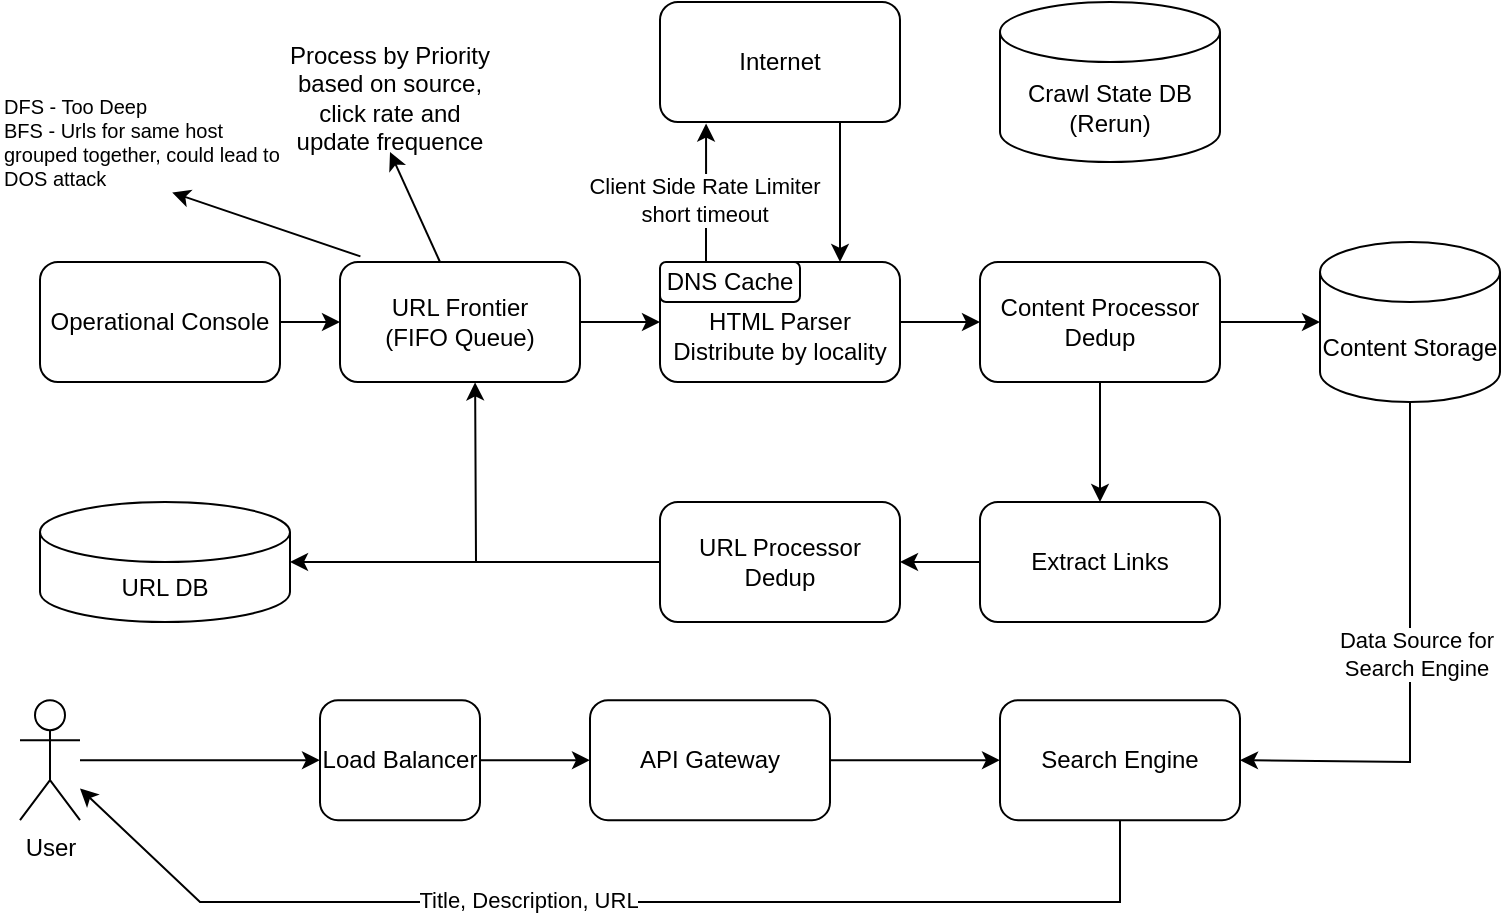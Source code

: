 <mxfile version="21.6.5" type="github">
  <diagram name="Page-1" id="oEwQ8ChUB2obOEuqiUpR">
    <mxGraphModel dx="1562" dy="830" grid="1" gridSize="10" guides="1" tooltips="1" connect="1" arrows="1" fold="1" page="1" pageScale="1" pageWidth="850" pageHeight="1100" math="0" shadow="0">
      <root>
        <mxCell id="0" />
        <mxCell id="1" parent="0" />
        <mxCell id="9MbfvdkKQbkoyR23_Wzp-3" value="URL Frontier&lt;br&gt;(FIFO Queue)" style="rounded=1;whiteSpace=wrap;html=1;" parent="1" vertex="1">
          <mxGeometry x="220" y="240" width="120" height="60" as="geometry" />
        </mxCell>
        <mxCell id="9MbfvdkKQbkoyR23_Wzp-4" value="&lt;br&gt;HTML Parser&lt;br&gt;Distribute by locality" style="rounded=1;whiteSpace=wrap;html=1;" parent="1" vertex="1">
          <mxGeometry x="380" y="240" width="120" height="60" as="geometry" />
        </mxCell>
        <mxCell id="9MbfvdkKQbkoyR23_Wzp-5" value="" style="endArrow=classic;html=1;rounded=0;exitX=1;exitY=0.5;exitDx=0;exitDy=0;entryX=0;entryY=0.5;entryDx=0;entryDy=0;" parent="1" source="9MbfvdkKQbkoyR23_Wzp-3" target="9MbfvdkKQbkoyR23_Wzp-4" edge="1">
          <mxGeometry width="50" height="50" relative="1" as="geometry">
            <mxPoint x="430" y="380" as="sourcePoint" />
            <mxPoint x="480" y="330" as="targetPoint" />
          </mxGeometry>
        </mxCell>
        <mxCell id="9MbfvdkKQbkoyR23_Wzp-6" value="Content Processor&lt;br&gt;Dedup" style="rounded=1;whiteSpace=wrap;html=1;" parent="1" vertex="1">
          <mxGeometry x="540" y="240" width="120" height="60" as="geometry" />
        </mxCell>
        <mxCell id="9MbfvdkKQbkoyR23_Wzp-7" value="" style="endArrow=classic;html=1;rounded=0;exitX=1;exitY=0.5;exitDx=0;exitDy=0;entryX=0;entryY=0.5;entryDx=0;entryDy=0;" parent="1" source="9MbfvdkKQbkoyR23_Wzp-4" target="9MbfvdkKQbkoyR23_Wzp-6" edge="1">
          <mxGeometry width="50" height="50" relative="1" as="geometry">
            <mxPoint x="530" y="410" as="sourcePoint" />
            <mxPoint x="580" y="360" as="targetPoint" />
          </mxGeometry>
        </mxCell>
        <mxCell id="9MbfvdkKQbkoyR23_Wzp-8" value="" style="endArrow=classic;html=1;rounded=0;exitX=1;exitY=0.5;exitDx=0;exitDy=0;" parent="1" source="9MbfvdkKQbkoyR23_Wzp-6" edge="1">
          <mxGeometry width="50" height="50" relative="1" as="geometry">
            <mxPoint x="710" y="310" as="sourcePoint" />
            <mxPoint x="710" y="270" as="targetPoint" />
          </mxGeometry>
        </mxCell>
        <mxCell id="9MbfvdkKQbkoyR23_Wzp-9" value="Content Storage" style="shape=cylinder3;whiteSpace=wrap;html=1;boundedLbl=1;backgroundOutline=1;size=15;" parent="1" vertex="1">
          <mxGeometry x="710" y="230" width="90" height="80" as="geometry" />
        </mxCell>
        <mxCell id="9MbfvdkKQbkoyR23_Wzp-11" value="" style="endArrow=classic;html=1;rounded=0;exitX=0.5;exitY=1;exitDx=0;exitDy=0;" parent="1" source="9MbfvdkKQbkoyR23_Wzp-10" edge="1">
          <mxGeometry width="50" height="50" relative="1" as="geometry">
            <mxPoint x="630" y="370" as="sourcePoint" />
            <mxPoint x="600" y="390" as="targetPoint" />
            <Array as="points">
              <mxPoint x="600" y="390" />
            </Array>
          </mxGeometry>
        </mxCell>
        <mxCell id="9MbfvdkKQbkoyR23_Wzp-12" value="URL Processor&lt;br&gt;Dedup" style="rounded=1;whiteSpace=wrap;html=1;" parent="1" vertex="1">
          <mxGeometry x="380" y="360" width="120" height="60" as="geometry" />
        </mxCell>
        <mxCell id="9MbfvdkKQbkoyR23_Wzp-13" value="" style="endArrow=classic;html=1;rounded=0;exitX=0;exitY=0.5;exitDx=0;exitDy=0;entryX=1;entryY=0.5;entryDx=0;entryDy=0;" parent="1" source="9MbfvdkKQbkoyR23_Wzp-10" target="9MbfvdkKQbkoyR23_Wzp-12" edge="1">
          <mxGeometry width="50" height="50" relative="1" as="geometry">
            <mxPoint x="50" y="460" as="sourcePoint" />
            <mxPoint x="100" y="410" as="targetPoint" />
          </mxGeometry>
        </mxCell>
        <mxCell id="9MbfvdkKQbkoyR23_Wzp-16" value="" style="endArrow=classic;html=1;rounded=0;exitX=0;exitY=0.5;exitDx=0;exitDy=0;entryX=0.563;entryY=1.003;entryDx=0;entryDy=0;entryPerimeter=0;" parent="1" source="9MbfvdkKQbkoyR23_Wzp-12" target="9MbfvdkKQbkoyR23_Wzp-3" edge="1">
          <mxGeometry width="50" height="50" relative="1" as="geometry">
            <mxPoint x="130" y="460" as="sourcePoint" />
            <mxPoint x="120" y="300" as="targetPoint" />
            <Array as="points">
              <mxPoint x="288" y="390" />
            </Array>
          </mxGeometry>
        </mxCell>
        <mxCell id="9MbfvdkKQbkoyR23_Wzp-17" value="URL DB" style="shape=cylinder3;whiteSpace=wrap;html=1;boundedLbl=1;backgroundOutline=1;size=15;" parent="1" vertex="1">
          <mxGeometry x="70" y="360" width="125" height="60" as="geometry" />
        </mxCell>
        <mxCell id="9MbfvdkKQbkoyR23_Wzp-18" value="" style="endArrow=classic;html=1;rounded=0;entryX=1;entryY=0.5;entryDx=0;entryDy=0;entryPerimeter=0;" parent="1" target="9MbfvdkKQbkoyR23_Wzp-17" edge="1">
          <mxGeometry width="50" height="50" relative="1" as="geometry">
            <mxPoint x="320" y="390" as="sourcePoint" />
            <mxPoint x="350" y="440" as="targetPoint" />
          </mxGeometry>
        </mxCell>
        <mxCell id="9MbfvdkKQbkoyR23_Wzp-19" value="Operational Console" style="rounded=1;whiteSpace=wrap;html=1;" parent="1" vertex="1">
          <mxGeometry x="70" y="240" width="120" height="60" as="geometry" />
        </mxCell>
        <mxCell id="9MbfvdkKQbkoyR23_Wzp-20" value="" style="endArrow=classic;html=1;rounded=0;entryX=0;entryY=0.5;entryDx=0;entryDy=0;" parent="1" edge="1">
          <mxGeometry width="50" height="50" relative="1" as="geometry">
            <mxPoint x="190" y="270" as="sourcePoint" />
            <mxPoint x="220" y="270" as="targetPoint" />
          </mxGeometry>
        </mxCell>
        <mxCell id="9MbfvdkKQbkoyR23_Wzp-21" value="" style="endArrow=classic;html=1;rounded=0;exitX=0.5;exitY=1;exitDx=0;exitDy=0;" parent="1" source="9MbfvdkKQbkoyR23_Wzp-6" target="9MbfvdkKQbkoyR23_Wzp-10" edge="1">
          <mxGeometry width="50" height="50" relative="1" as="geometry">
            <mxPoint x="600" y="300" as="sourcePoint" />
            <mxPoint x="600" y="390" as="targetPoint" />
            <Array as="points" />
          </mxGeometry>
        </mxCell>
        <mxCell id="9MbfvdkKQbkoyR23_Wzp-10" value="Extract Links" style="rounded=1;whiteSpace=wrap;html=1;" parent="1" vertex="1">
          <mxGeometry x="540" y="360" width="120" height="60" as="geometry" />
        </mxCell>
        <mxCell id="9MbfvdkKQbkoyR23_Wzp-22" value="" style="endArrow=classic;html=1;rounded=0;entryX=0.75;entryY=0;entryDx=0;entryDy=0;exitX=0.75;exitY=1;exitDx=0;exitDy=0;" parent="1" source="9MbfvdkKQbkoyR23_Wzp-23" target="9MbfvdkKQbkoyR23_Wzp-4" edge="1">
          <mxGeometry width="50" height="50" relative="1" as="geometry">
            <mxPoint x="430" y="170" as="sourcePoint" />
            <mxPoint x="580" y="40" as="targetPoint" />
          </mxGeometry>
        </mxCell>
        <mxCell id="9MbfvdkKQbkoyR23_Wzp-23" value="Internet" style="rounded=1;whiteSpace=wrap;html=1;" parent="1" vertex="1">
          <mxGeometry x="380" y="110" width="120" height="60" as="geometry" />
        </mxCell>
        <mxCell id="9MbfvdkKQbkoyR23_Wzp-25" value="" style="endArrow=classic;html=1;rounded=0;entryX=0.192;entryY=1.013;entryDx=0;entryDy=0;entryPerimeter=0;" parent="1" target="9MbfvdkKQbkoyR23_Wzp-23" edge="1">
          <mxGeometry width="50" height="50" relative="1" as="geometry">
            <mxPoint x="403" y="240" as="sourcePoint" />
            <mxPoint x="370" y="190" as="targetPoint" />
          </mxGeometry>
        </mxCell>
        <mxCell id="9MbfvdkKQbkoyR23_Wzp-26" value="Client Side Rate Limiter&lt;br&gt;short timeout" style="edgeLabel;html=1;align=center;verticalAlign=middle;resizable=0;points=[];" parent="9MbfvdkKQbkoyR23_Wzp-25" vertex="1" connectable="0">
          <mxGeometry x="0.239" y="1" relative="1" as="geometry">
            <mxPoint y="12" as="offset" />
          </mxGeometry>
        </mxCell>
        <mxCell id="9MbfvdkKQbkoyR23_Wzp-27" value="DFS - Too Deep&lt;br style=&quot;font-size: 10px;&quot;&gt;BFS - Urls for same host grouped together, could lead to DOS attack&amp;nbsp;" style="text;html=1;strokeColor=none;fillColor=none;align=left;verticalAlign=middle;whiteSpace=wrap;rounded=0;fontSize=10;" parent="1" vertex="1">
          <mxGeometry x="50" y="155" width="140" height="50" as="geometry" />
        </mxCell>
        <mxCell id="9MbfvdkKQbkoyR23_Wzp-28" value="" style="endArrow=classic;html=1;rounded=0;entryX=0.615;entryY=1.005;entryDx=0;entryDy=0;entryPerimeter=0;exitX=0.085;exitY=-0.047;exitDx=0;exitDy=0;exitPerimeter=0;" parent="1" source="9MbfvdkKQbkoyR23_Wzp-3" target="9MbfvdkKQbkoyR23_Wzp-27" edge="1">
          <mxGeometry width="50" height="50" relative="1" as="geometry">
            <mxPoint x="220" y="260" as="sourcePoint" />
            <mxPoint x="270" y="210" as="targetPoint" />
          </mxGeometry>
        </mxCell>
        <mxCell id="9MbfvdkKQbkoyR23_Wzp-29" value="" style="endArrow=classic;html=1;rounded=0;entryX=0.5;entryY=1;entryDx=0;entryDy=0;" parent="1" target="9MbfvdkKQbkoyR23_Wzp-30" edge="1">
          <mxGeometry width="50" height="50" relative="1" as="geometry">
            <mxPoint x="270" y="240" as="sourcePoint" />
            <mxPoint x="270" y="180" as="targetPoint" />
          </mxGeometry>
        </mxCell>
        <mxCell id="9MbfvdkKQbkoyR23_Wzp-30" value="Process by Priority based on source, click rate and update frequence" style="text;html=1;strokeColor=none;fillColor=none;align=center;verticalAlign=middle;whiteSpace=wrap;rounded=0;" parent="1" vertex="1">
          <mxGeometry x="190" y="130" width="110" height="55" as="geometry" />
        </mxCell>
        <mxCell id="9MbfvdkKQbkoyR23_Wzp-34" value="DNS Cache" style="rounded=1;whiteSpace=wrap;html=1;" parent="1" vertex="1">
          <mxGeometry x="380" y="240" width="70" height="20" as="geometry" />
        </mxCell>
        <mxCell id="9MbfvdkKQbkoyR23_Wzp-36" value="Crawl State DB&lt;br&gt;(Rerun)" style="shape=cylinder3;whiteSpace=wrap;html=1;boundedLbl=1;backgroundOutline=1;size=15;" parent="1" vertex="1">
          <mxGeometry x="550" y="110" width="110" height="80" as="geometry" />
        </mxCell>
        <mxCell id="PXp_BbUFEko1B6vjP4Lf-1" value="" style="endArrow=classic;html=1;rounded=0;exitX=0.5;exitY=1;exitDx=0;exitDy=0;exitPerimeter=0;entryX=1;entryY=0.5;entryDx=0;entryDy=0;" edge="1" parent="1" source="9MbfvdkKQbkoyR23_Wzp-9" target="PXp_BbUFEko1B6vjP4Lf-9">
          <mxGeometry width="50" height="50" relative="1" as="geometry">
            <mxPoint x="790" y="480" as="sourcePoint" />
            <mxPoint x="755" y="550" as="targetPoint" />
            <Array as="points">
              <mxPoint x="755" y="490" />
            </Array>
          </mxGeometry>
        </mxCell>
        <mxCell id="PXp_BbUFEko1B6vjP4Lf-2" value="Data Source for &lt;br&gt;Search Engine" style="edgeLabel;html=1;align=center;verticalAlign=middle;resizable=0;points=[];" vertex="1" connectable="0" parent="PXp_BbUFEko1B6vjP4Lf-1">
          <mxGeometry x="-0.054" y="3" relative="1" as="geometry">
            <mxPoint as="offset" />
          </mxGeometry>
        </mxCell>
        <mxCell id="PXp_BbUFEko1B6vjP4Lf-3" value="User" style="shape=umlActor;verticalLabelPosition=bottom;verticalAlign=top;html=1;outlineConnect=0;" vertex="1" parent="1">
          <mxGeometry x="60" y="459.09" width="30" height="60" as="geometry" />
        </mxCell>
        <mxCell id="PXp_BbUFEko1B6vjP4Lf-4" value="" style="endArrow=classic;html=1;rounded=0;" edge="1" parent="1" source="PXp_BbUFEko1B6vjP4Lf-3">
          <mxGeometry width="50" height="50" relative="1" as="geometry">
            <mxPoint x="180" y="499.09" as="sourcePoint" />
            <mxPoint x="210" y="489.09" as="targetPoint" />
          </mxGeometry>
        </mxCell>
        <mxCell id="PXp_BbUFEko1B6vjP4Lf-5" value="Load Balancer" style="rounded=1;whiteSpace=wrap;html=1;" vertex="1" parent="1">
          <mxGeometry x="210" y="459.09" width="80" height="60" as="geometry" />
        </mxCell>
        <mxCell id="PXp_BbUFEko1B6vjP4Lf-6" value="" style="endArrow=classic;html=1;rounded=0;exitX=1;exitY=0.5;exitDx=0;exitDy=0;entryX=0;entryY=0.5;entryDx=0;entryDy=0;" edge="1" parent="1" source="PXp_BbUFEko1B6vjP4Lf-5" target="PXp_BbUFEko1B6vjP4Lf-7">
          <mxGeometry width="50" height="50" relative="1" as="geometry">
            <mxPoint x="380" y="489.09" as="sourcePoint" />
            <mxPoint x="350" y="489.09" as="targetPoint" />
          </mxGeometry>
        </mxCell>
        <mxCell id="PXp_BbUFEko1B6vjP4Lf-7" value="API Gateway" style="rounded=1;whiteSpace=wrap;html=1;" vertex="1" parent="1">
          <mxGeometry x="345" y="459.09" width="120" height="60" as="geometry" />
        </mxCell>
        <mxCell id="PXp_BbUFEko1B6vjP4Lf-8" value="" style="endArrow=classic;html=1;rounded=0;exitX=1;exitY=0.5;exitDx=0;exitDy=0;" edge="1" parent="1" source="PXp_BbUFEko1B6vjP4Lf-7">
          <mxGeometry width="50" height="50" relative="1" as="geometry">
            <mxPoint x="620" y="519.09" as="sourcePoint" />
            <mxPoint x="550" y="489.09" as="targetPoint" />
          </mxGeometry>
        </mxCell>
        <mxCell id="PXp_BbUFEko1B6vjP4Lf-9" value="Search Engine" style="rounded=1;whiteSpace=wrap;html=1;" vertex="1" parent="1">
          <mxGeometry x="550" y="459.09" width="120" height="60" as="geometry" />
        </mxCell>
        <mxCell id="PXp_BbUFEko1B6vjP4Lf-11" value="" style="endArrow=classic;html=1;rounded=0;exitX=0.5;exitY=1;exitDx=0;exitDy=0;" edge="1" parent="1" source="PXp_BbUFEko1B6vjP4Lf-9" target="PXp_BbUFEko1B6vjP4Lf-3">
          <mxGeometry width="50" height="50" relative="1" as="geometry">
            <mxPoint x="570" y="620" as="sourcePoint" />
            <mxPoint x="230" y="520" as="targetPoint" />
            <Array as="points">
              <mxPoint x="610" y="560" />
              <mxPoint x="150" y="560" />
            </Array>
          </mxGeometry>
        </mxCell>
        <mxCell id="PXp_BbUFEko1B6vjP4Lf-12" value="Title, Description, URL" style="edgeLabel;html=1;align=center;verticalAlign=middle;resizable=0;points=[];" vertex="1" connectable="0" parent="PXp_BbUFEko1B6vjP4Lf-11">
          <mxGeometry x="0.155" y="-1" relative="1" as="geometry">
            <mxPoint as="offset" />
          </mxGeometry>
        </mxCell>
      </root>
    </mxGraphModel>
  </diagram>
</mxfile>

